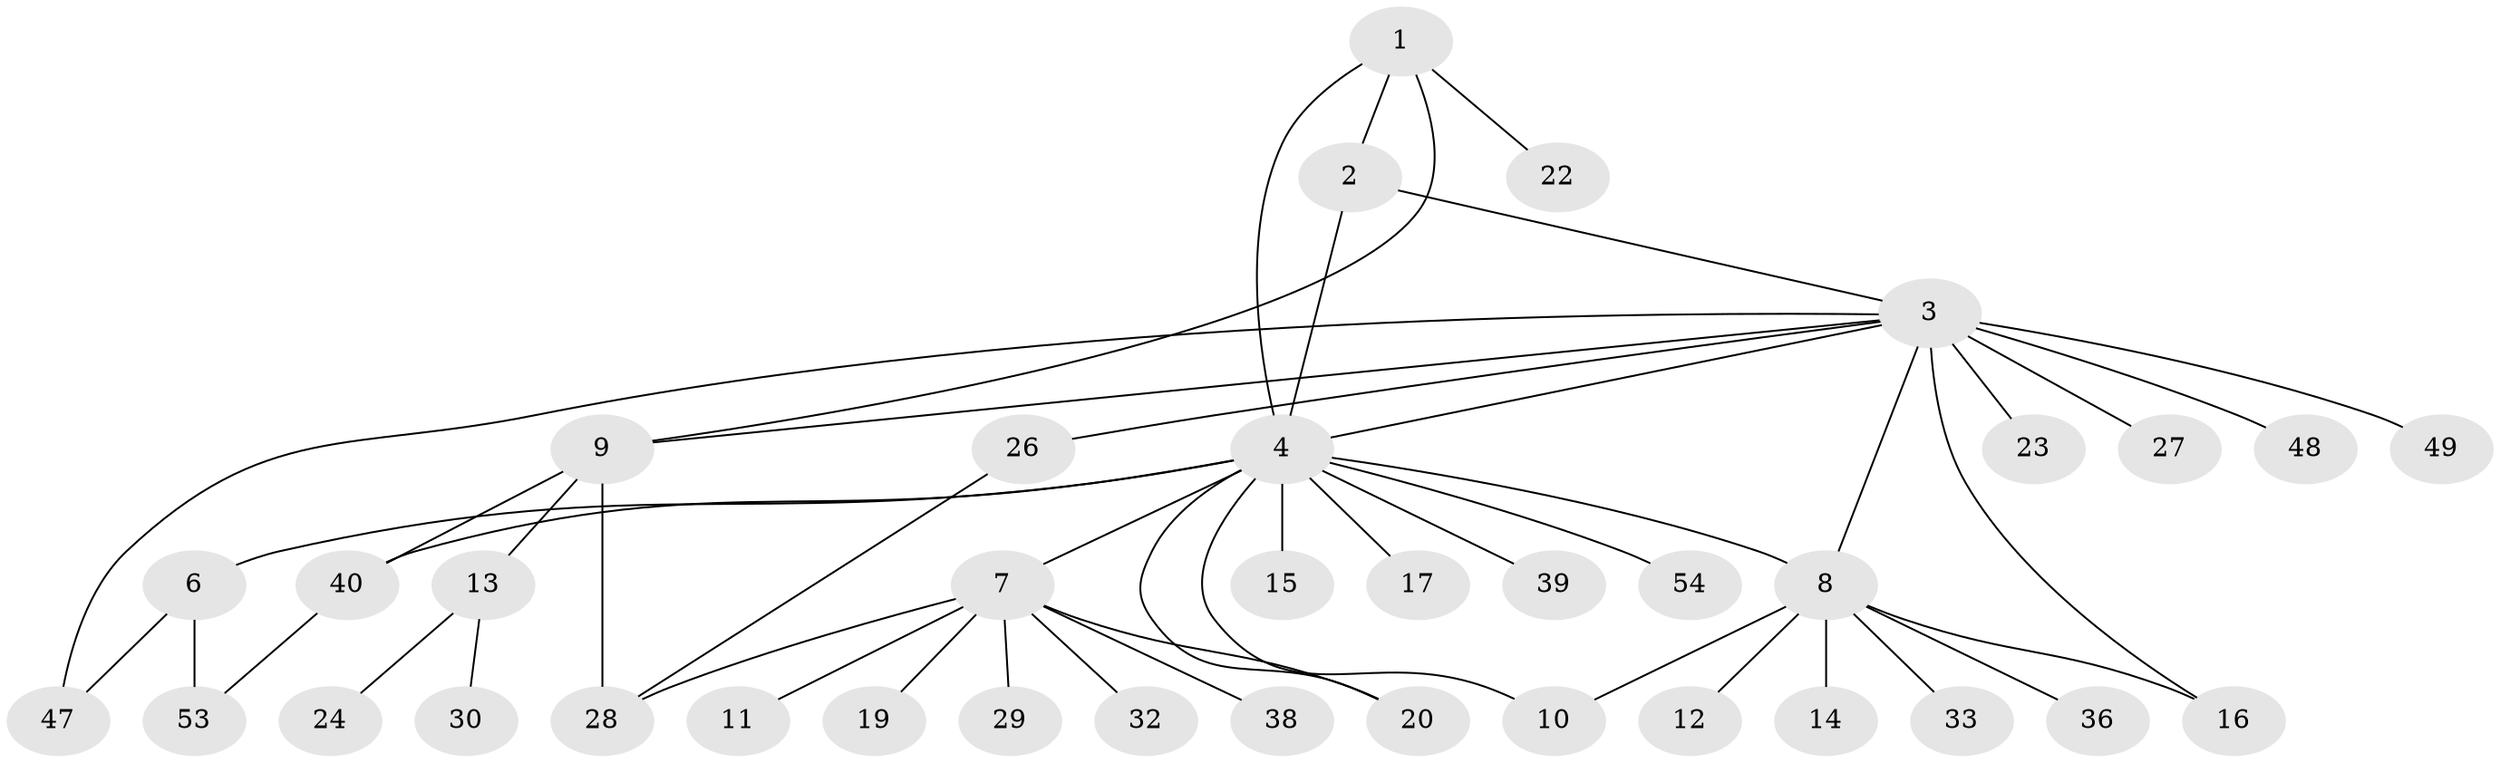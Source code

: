 // original degree distribution, {5: 0.017543859649122806, 4: 0.07017543859649122, 14: 0.017543859649122806, 9: 0.03508771929824561, 1: 0.45614035087719296, 3: 0.05263157894736842, 6: 0.05263157894736842, 2: 0.2982456140350877}
// Generated by graph-tools (version 1.1) at 2025/41/03/06/25 10:41:50]
// undirected, 37 vertices, 48 edges
graph export_dot {
graph [start="1"]
  node [color=gray90,style=filled];
  1 [super="+41"];
  2 [super="+31"];
  3 [super="+5"];
  4 [super="+21"];
  6 [super="+43"];
  7 [super="+35"];
  8 [super="+25"];
  9 [super="+52"];
  10;
  11;
  12;
  13 [super="+57"];
  14;
  15;
  16 [super="+18"];
  17;
  19;
  20;
  22 [super="+56"];
  23 [super="+55"];
  24 [super="+42"];
  26 [super="+37"];
  27 [super="+44"];
  28 [super="+34"];
  29 [super="+51"];
  30;
  32;
  33;
  36 [super="+45"];
  38;
  39 [super="+46"];
  40 [super="+50"];
  47;
  48;
  49;
  53;
  54;
  1 -- 2;
  1 -- 4;
  1 -- 9;
  1 -- 22;
  2 -- 3;
  2 -- 4;
  3 -- 8;
  3 -- 9;
  3 -- 16 [weight=2];
  3 -- 23 [weight=2];
  3 -- 26;
  3 -- 27;
  3 -- 47;
  3 -- 48;
  3 -- 49;
  3 -- 4;
  4 -- 6;
  4 -- 7;
  4 -- 8;
  4 -- 10;
  4 -- 15;
  4 -- 17;
  4 -- 20;
  4 -- 54;
  4 -- 39;
  4 -- 40;
  6 -- 53;
  6 -- 47;
  7 -- 11;
  7 -- 19;
  7 -- 20;
  7 -- 29;
  7 -- 32;
  7 -- 38;
  7 -- 28;
  8 -- 10;
  8 -- 12;
  8 -- 14;
  8 -- 33;
  8 -- 36;
  8 -- 16;
  9 -- 13;
  9 -- 28;
  9 -- 40;
  13 -- 24;
  13 -- 30;
  26 -- 28;
  40 -- 53;
}
